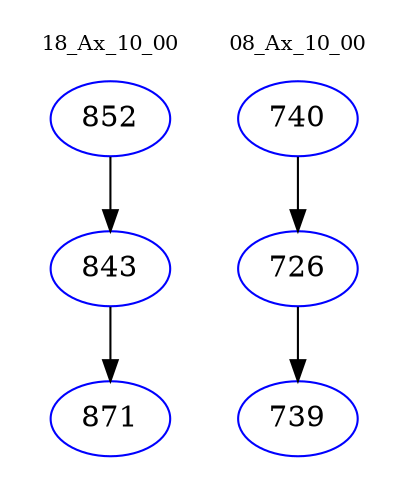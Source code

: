 digraph{
subgraph cluster_0 {
color = white
label = "18_Ax_10_00";
fontsize=10;
T0_852 [label="852", color="blue"]
T0_852 -> T0_843 [color="black"]
T0_843 [label="843", color="blue"]
T0_843 -> T0_871 [color="black"]
T0_871 [label="871", color="blue"]
}
subgraph cluster_1 {
color = white
label = "08_Ax_10_00";
fontsize=10;
T1_740 [label="740", color="blue"]
T1_740 -> T1_726 [color="black"]
T1_726 [label="726", color="blue"]
T1_726 -> T1_739 [color="black"]
T1_739 [label="739", color="blue"]
}
}
